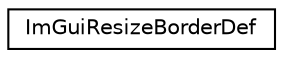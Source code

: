 digraph "Graphical Class Hierarchy"
{
 // LATEX_PDF_SIZE
  edge [fontname="Helvetica",fontsize="10",labelfontname="Helvetica",labelfontsize="10"];
  node [fontname="Helvetica",fontsize="10",shape=record];
  rankdir="LR";
  Node0 [label="ImGuiResizeBorderDef",height=0.2,width=0.4,color="black", fillcolor="white", style="filled",URL="$struct_im_gui_resize_border_def.html",tooltip=" "];
}

